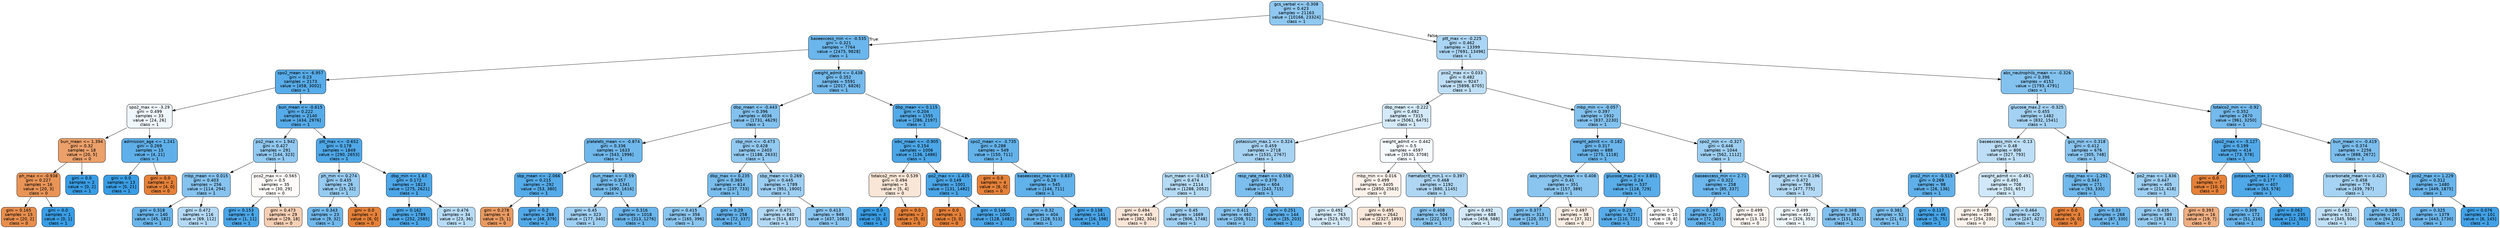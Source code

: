 digraph Tree {
node [shape=box, style="filled, rounded", color="black", fontname="helvetica"] ;
edge [fontname="helvetica"] ;
0 [label="gcs_verbal <= -0.308\ngini = 0.423\nsamples = 21163\nvalue = [10166, 23324]\nclass = 1", fillcolor="#8fc8f0"] ;
1 [label="baseexcess_min <= -0.535\ngini = 0.321\nsamples = 7764\nvalue = [2475, 9828]\nclass = 1", fillcolor="#6bb6ec"] ;
0 -> 1 [labeldistance=2.5, labelangle=45, headlabel="True"] ;
2 [label="spo2_mean <= -6.957\ngini = 0.23\nsamples = 2173\nvalue = [458, 3002]\nclass = 1", fillcolor="#57ace9"] ;
1 -> 2 ;
3 [label="spo2_max <= -3.29\ngini = 0.499\nsamples = 33\nvalue = [24, 26]\nclass = 1", fillcolor="#f0f7fd"] ;
2 -> 3 ;
4 [label="bun_mean <= 1.394\ngini = 0.32\nsamples = 18\nvalue = [20, 5]\nclass = 0", fillcolor="#eca06a"] ;
3 -> 4 ;
5 [label="ph_max <= -0.938\ngini = 0.227\nsamples = 16\nvalue = [20, 3]\nclass = 0", fillcolor="#e99457"] ;
4 -> 5 ;
6 [label="gini = 0.165\nsamples = 15\nvalue = [20, 2]\nclass = 0", fillcolor="#e88e4d"] ;
5 -> 6 ;
7 [label="gini = 0.0\nsamples = 1\nvalue = [0, 1]\nclass = 1", fillcolor="#399de5"] ;
5 -> 7 ;
8 [label="gini = 0.0\nsamples = 2\nvalue = [0, 2]\nclass = 1", fillcolor="#399de5"] ;
4 -> 8 ;
9 [label="admission_age <= 1.241\ngini = 0.269\nsamples = 15\nvalue = [4, 21]\nclass = 1", fillcolor="#5fb0ea"] ;
3 -> 9 ;
10 [label="gini = 0.0\nsamples = 13\nvalue = [0, 21]\nclass = 1", fillcolor="#399de5"] ;
9 -> 10 ;
11 [label="gini = 0.0\nsamples = 2\nvalue = [4, 0]\nclass = 0", fillcolor="#e58139"] ;
9 -> 11 ;
12 [label="bun_mean <= -0.615\ngini = 0.222\nsamples = 2140\nvalue = [434, 2976]\nclass = 1", fillcolor="#56abe9"] ;
2 -> 12 ;
13 [label="po2_max <= 1.942\ngini = 0.427\nsamples = 291\nvalue = [144, 323]\nclass = 1", fillcolor="#91c9f1"] ;
12 -> 13 ;
14 [label="mbp_mean <= 0.015\ngini = 0.403\nsamples = 256\nvalue = [114, 294]\nclass = 1", fillcolor="#86c3ef"] ;
13 -> 14 ;
15 [label="gini = 0.318\nsamples = 140\nvalue = [45, 182]\nclass = 1", fillcolor="#6ab5eb"] ;
14 -> 15 ;
16 [label="gini = 0.472\nsamples = 116\nvalue = [69, 112]\nclass = 1", fillcolor="#b3d9f5"] ;
14 -> 16 ;
17 [label="pco2_max <= -0.565\ngini = 0.5\nsamples = 35\nvalue = [30, 29]\nclass = 0", fillcolor="#fefbf8"] ;
13 -> 17 ;
18 [label="gini = 0.153\nsamples = 6\nvalue = [1, 11]\nclass = 1", fillcolor="#4ba6e7"] ;
17 -> 18 ;
19 [label="gini = 0.473\nsamples = 29\nvalue = [29, 18]\nclass = 0", fillcolor="#f5cfb4"] ;
17 -> 19 ;
20 [label="ptt_max <= -0.652\ngini = 0.178\nsamples = 1849\nvalue = [290, 2653]\nclass = 1", fillcolor="#4fa8e8"] ;
12 -> 20 ;
21 [label="ph_min <= 0.274\ngini = 0.435\nsamples = 26\nvalue = [15, 32]\nclass = 1", fillcolor="#96cbf1"] ;
20 -> 21 ;
22 [label="gini = 0.343\nsamples = 23\nvalue = [9, 32]\nclass = 1", fillcolor="#71b9ec"] ;
21 -> 22 ;
23 [label="gini = 0.0\nsamples = 3\nvalue = [6, 0]\nclass = 0", fillcolor="#e58139"] ;
21 -> 23 ;
24 [label="dbp_min <= 1.63\ngini = 0.172\nsamples = 1823\nvalue = [275, 2621]\nclass = 1", fillcolor="#4ea7e8"] ;
20 -> 24 ;
25 [label="gini = 0.162\nsamples = 1789\nvalue = [252, 2585]\nclass = 1", fillcolor="#4ca7e8"] ;
24 -> 25 ;
26 [label="gini = 0.476\nsamples = 34\nvalue = [23, 36]\nclass = 1", fillcolor="#b8dcf6"] ;
24 -> 26 ;
27 [label="weight_admit <= 0.438\ngini = 0.352\nsamples = 5591\nvalue = [2017, 6826]\nclass = 1", fillcolor="#74baed"] ;
1 -> 27 ;
28 [label="dbp_mean <= -0.443\ngini = 0.396\nsamples = 4036\nvalue = [1731, 4629]\nclass = 1", fillcolor="#83c2ef"] ;
27 -> 28 ;
29 [label="platelets_mean <= -0.874\ngini = 0.336\nsamples = 1633\nvalue = [543, 1996]\nclass = 1", fillcolor="#6fb8ec"] ;
28 -> 29 ;
30 [label="sbp_mean <= -2.066\ngini = 0.215\nsamples = 292\nvalue = [53, 380]\nclass = 1", fillcolor="#55abe9"] ;
29 -> 30 ;
31 [label="gini = 0.278\nsamples = 4\nvalue = [5, 1]\nclass = 0", fillcolor="#ea9a61"] ;
30 -> 31 ;
32 [label="gini = 0.2\nsamples = 288\nvalue = [48, 379]\nclass = 1", fillcolor="#52a9e8"] ;
30 -> 32 ;
33 [label="bun_mean <= -0.59\ngini = 0.357\nsamples = 1341\nvalue = [490, 1616]\nclass = 1", fillcolor="#75bbed"] ;
29 -> 33 ;
34 [label="gini = 0.45\nsamples = 323\nvalue = [177, 340]\nclass = 1", fillcolor="#a0d0f3"] ;
33 -> 34 ;
35 [label="gini = 0.316\nsamples = 1018\nvalue = [313, 1276]\nclass = 1", fillcolor="#6ab5eb"] ;
33 -> 35 ;
36 [label="sbp_min <= -0.473\ngini = 0.428\nsamples = 2403\nvalue = [1188, 2633]\nclass = 1", fillcolor="#92c9f1"] ;
28 -> 36 ;
37 [label="dbp_max <= 0.235\ngini = 0.369\nsamples = 614\nvalue = [237, 733]\nclass = 1", fillcolor="#79bded"] ;
36 -> 37 ;
38 [label="gini = 0.415\nsamples = 356\nvalue = [165, 396]\nclass = 1", fillcolor="#8bc6f0"] ;
37 -> 38 ;
39 [label="gini = 0.29\nsamples = 258\nvalue = [72, 337]\nclass = 1", fillcolor="#63b2eb"] ;
37 -> 39 ;
40 [label="sbp_mean <= 0.269\ngini = 0.445\nsamples = 1789\nvalue = [951, 1900]\nclass = 1", fillcolor="#9ccef2"] ;
36 -> 40 ;
41 [label="gini = 0.471\nsamples = 840\nvalue = [514, 837]\nclass = 1", fillcolor="#b3d9f5"] ;
40 -> 41 ;
42 [label="gini = 0.413\nsamples = 949\nvalue = [437, 1063]\nclass = 1", fillcolor="#8ac5f0"] ;
40 -> 42 ;
43 [label="dbp_mean <= 0.115\ngini = 0.204\nsamples = 1555\nvalue = [286, 2197]\nclass = 1", fillcolor="#53aae8"] ;
27 -> 43 ;
44 [label="wbc_mean <= -0.905\ngini = 0.154\nsamples = 1006\nvalue = [136, 1486]\nclass = 1", fillcolor="#4ba6e7"] ;
43 -> 44 ;
45 [label="totalco2_min <= 0.539\ngini = 0.494\nsamples = 5\nvalue = [5, 4]\nclass = 0", fillcolor="#fae6d7"] ;
44 -> 45 ;
46 [label="gini = 0.0\nsamples = 3\nvalue = [0, 4]\nclass = 1", fillcolor="#399de5"] ;
45 -> 46 ;
47 [label="gini = 0.0\nsamples = 2\nvalue = [5, 0]\nclass = 0", fillcolor="#e58139"] ;
45 -> 47 ;
48 [label="po2_max <= -1.435\ngini = 0.149\nsamples = 1001\nvalue = [131, 1482]\nclass = 1", fillcolor="#4ba6e7"] ;
44 -> 48 ;
49 [label="gini = 0.0\nsamples = 1\nvalue = [3, 0]\nclass = 0", fillcolor="#e58139"] ;
48 -> 49 ;
50 [label="gini = 0.146\nsamples = 1000\nvalue = [128, 1482]\nclass = 1", fillcolor="#4aa5e7"] ;
48 -> 50 ;
51 [label="spo2_mean <= -3.735\ngini = 0.288\nsamples = 549\nvalue = [150, 711]\nclass = 1", fillcolor="#63b2ea"] ;
43 -> 51 ;
52 [label="gini = 0.0\nsamples = 4\nvalue = [6, 0]\nclass = 0", fillcolor="#e58139"] ;
51 -> 52 ;
53 [label="baseexcess_max <= 0.837\ngini = 0.28\nsamples = 545\nvalue = [144, 711]\nclass = 1", fillcolor="#61b1ea"] ;
51 -> 53 ;
54 [label="gini = 0.32\nsamples = 404\nvalue = [128, 513]\nclass = 1", fillcolor="#6ab5eb"] ;
53 -> 54 ;
55 [label="gini = 0.138\nsamples = 141\nvalue = [16, 198]\nclass = 1", fillcolor="#49a5e7"] ;
53 -> 55 ;
56 [label="ptt_max <= -0.225\ngini = 0.462\nsamples = 13399\nvalue = [7691, 13496]\nclass = 1", fillcolor="#aad5f4"] ;
0 -> 56 [labeldistance=2.5, labelangle=-45, headlabel="False"] ;
57 [label="pco2_max <= 0.033\ngini = 0.482\nsamples = 9247\nvalue = [5898, 8705]\nclass = 1", fillcolor="#bfdff7"] ;
56 -> 57 ;
58 [label="dbp_mean <= -0.222\ngini = 0.492\nsamples = 7315\nvalue = [5061, 6475]\nclass = 1", fillcolor="#d4eaf9"] ;
57 -> 58 ;
59 [label="potassium_max.1 <= 0.324\ngini = 0.459\nsamples = 2718\nvalue = [1531, 2767]\nclass = 1", fillcolor="#a7d3f3"] ;
58 -> 59 ;
60 [label="bun_mean <= -0.615\ngini = 0.474\nsamples = 2114\nvalue = [1288, 2052]\nclass = 1", fillcolor="#b5dbf5"] ;
59 -> 60 ;
61 [label="gini = 0.494\nsamples = 445\nvalue = [382, 304]\nclass = 0", fillcolor="#fae5d7"] ;
60 -> 61 ;
62 [label="gini = 0.45\nsamples = 1669\nvalue = [906, 1748]\nclass = 1", fillcolor="#a0d0f2"] ;
60 -> 62 ;
63 [label="resp_rate_mean <= 0.558\ngini = 0.379\nsamples = 604\nvalue = [243, 715]\nclass = 1", fillcolor="#7cbeee"] ;
59 -> 63 ;
64 [label="gini = 0.411\nsamples = 460\nvalue = [208, 512]\nclass = 1", fillcolor="#89c5f0"] ;
63 -> 64 ;
65 [label="gini = 0.251\nsamples = 144\nvalue = [35, 203]\nclass = 1", fillcolor="#5baee9"] ;
63 -> 65 ;
66 [label="weight_admit <= 0.442\ngini = 0.5\nsamples = 4597\nvalue = [3530, 3708]\nclass = 1", fillcolor="#f5fafe"] ;
58 -> 66 ;
67 [label="mbp_min <= 0.016\ngini = 0.499\nsamples = 3405\nvalue = [2850, 2563]\nclass = 0", fillcolor="#fcf2eb"] ;
66 -> 67 ;
68 [label="gini = 0.492\nsamples = 763\nvalue = [523, 670]\nclass = 1", fillcolor="#d4e9f9"] ;
67 -> 68 ;
69 [label="gini = 0.495\nsamples = 2642\nvalue = [2327, 1893]\nclass = 0", fillcolor="#fae8da"] ;
67 -> 69 ;
70 [label="hematocrit_min.1 <= 0.397\ngini = 0.468\nsamples = 1192\nvalue = [680, 1145]\nclass = 1", fillcolor="#afd7f4"] ;
66 -> 70 ;
71 [label="gini = 0.408\nsamples = 504\nvalue = [222, 557]\nclass = 1", fillcolor="#88c4ef"] ;
70 -> 71 ;
72 [label="gini = 0.492\nsamples = 688\nvalue = [458, 588]\nclass = 1", fillcolor="#d3e9f9"] ;
70 -> 72 ;
73 [label="mbp_min <= -0.057\ngini = 0.397\nsamples = 1932\nvalue = [837, 2230]\nclass = 1", fillcolor="#83c2ef"] ;
57 -> 73 ;
74 [label="weight_admit <= -0.182\ngini = 0.317\nsamples = 888\nvalue = [275, 1118]\nclass = 1", fillcolor="#6ab5eb"] ;
73 -> 74 ;
75 [label="abs_eosinophils_mean <= 0.408\ngini = 0.41\nsamples = 351\nvalue = [157, 389]\nclass = 1", fillcolor="#89c5ef"] ;
74 -> 75 ;
76 [label="gini = 0.377\nsamples = 313\nvalue = [120, 357]\nclass = 1", fillcolor="#7cbeee"] ;
75 -> 76 ;
77 [label="gini = 0.497\nsamples = 38\nvalue = [37, 32]\nclass = 0", fillcolor="#fbeee4"] ;
75 -> 77 ;
78 [label="glucose_max.2 <= 3.851\ngini = 0.24\nsamples = 537\nvalue = [118, 729]\nclass = 1", fillcolor="#59ade9"] ;
74 -> 78 ;
79 [label="gini = 0.23\nsamples = 527\nvalue = [110, 721]\nclass = 1", fillcolor="#57ace9"] ;
78 -> 79 ;
80 [label="gini = 0.5\nsamples = 10\nvalue = [8, 8]\nclass = 0", fillcolor="#ffffff"] ;
78 -> 80 ;
81 [label="spo2_min <= -0.327\ngini = 0.446\nsamples = 1044\nvalue = [562, 1112]\nclass = 1", fillcolor="#9dcff2"] ;
73 -> 81 ;
82 [label="baseexcess_min <= 2.71\ngini = 0.322\nsamples = 258\nvalue = [85, 337]\nclass = 1", fillcolor="#6bb6ec"] ;
81 -> 82 ;
83 [label="gini = 0.297\nsamples = 242\nvalue = [72, 325]\nclass = 1", fillcolor="#65b3eb"] ;
82 -> 83 ;
84 [label="gini = 0.499\nsamples = 16\nvalue = [13, 12]\nclass = 0", fillcolor="#fdf5f0"] ;
82 -> 84 ;
85 [label="weight_admit <= 0.196\ngini = 0.472\nsamples = 786\nvalue = [477, 775]\nclass = 1", fillcolor="#b3d9f5"] ;
81 -> 85 ;
86 [label="gini = 0.499\nsamples = 432\nvalue = [326, 353]\nclass = 1", fillcolor="#f0f8fd"] ;
85 -> 86 ;
87 [label="gini = 0.388\nsamples = 354\nvalue = [151, 422]\nclass = 1", fillcolor="#80c0ee"] ;
85 -> 87 ;
88 [label="abs_neutrophils_mean <= -0.326\ngini = 0.396\nsamples = 4152\nvalue = [1793, 4791]\nclass = 1", fillcolor="#83c2ef"] ;
56 -> 88 ;
89 [label="glucose_max.2 <= -0.325\ngini = 0.455\nsamples = 1482\nvalue = [832, 1541]\nclass = 1", fillcolor="#a4d2f3"] ;
88 -> 89 ;
90 [label="baseexcess_min <= -0.13\ngini = 0.48\nsamples = 806\nvalue = [527, 793]\nclass = 1", fillcolor="#bddef6"] ;
89 -> 90 ;
91 [label="pco2_min <= -0.515\ngini = 0.269\nsamples = 98\nvalue = [26, 136]\nclass = 1", fillcolor="#5fb0ea"] ;
90 -> 91 ;
92 [label="gini = 0.381\nsamples = 52\nvalue = [21, 61]\nclass = 1", fillcolor="#7dbfee"] ;
91 -> 92 ;
93 [label="gini = 0.117\nsamples = 46\nvalue = [5, 75]\nclass = 1", fillcolor="#46a4e7"] ;
91 -> 93 ;
94 [label="weight_admit <= -0.491\ngini = 0.491\nsamples = 708\nvalue = [501, 657]\nclass = 1", fillcolor="#d0e8f9"] ;
90 -> 94 ;
95 [label="gini = 0.499\nsamples = 288\nvalue = [254, 230]\nclass = 0", fillcolor="#fdf3ec"] ;
94 -> 95 ;
96 [label="gini = 0.464\nsamples = 420\nvalue = [247, 427]\nclass = 1", fillcolor="#acd6f4"] ;
94 -> 96 ;
97 [label="gcs_min <= 0.318\ngini = 0.412\nsamples = 676\nvalue = [305, 748]\nclass = 1", fillcolor="#8ac5f0"] ;
89 -> 97 ;
98 [label="mbp_max <= -1.291\ngini = 0.343\nsamples = 271\nvalue = [93, 330]\nclass = 1", fillcolor="#71b9ec"] ;
97 -> 98 ;
99 [label="gini = 0.0\nsamples = 3\nvalue = [6, 0]\nclass = 0", fillcolor="#e58139"] ;
98 -> 99 ;
100 [label="gini = 0.33\nsamples = 268\nvalue = [87, 330]\nclass = 1", fillcolor="#6db7ec"] ;
98 -> 100 ;
101 [label="po2_max <= 1.836\ngini = 0.447\nsamples = 405\nvalue = [212, 418]\nclass = 1", fillcolor="#9dcff2"] ;
97 -> 101 ;
102 [label="gini = 0.435\nsamples = 389\nvalue = [193, 411]\nclass = 1", fillcolor="#96cbf1"] ;
101 -> 102 ;
103 [label="gini = 0.393\nsamples = 16\nvalue = [19, 7]\nclass = 0", fillcolor="#efaf82"] ;
101 -> 103 ;
104 [label="totalco2_min <= -0.92\ngini = 0.352\nsamples = 2670\nvalue = [961, 3250]\nclass = 1", fillcolor="#74baed"] ;
88 -> 104 ;
105 [label="spo2_max <= -5.127\ngini = 0.199\nsamples = 414\nvalue = [73, 578]\nclass = 1", fillcolor="#52a9e8"] ;
104 -> 105 ;
106 [label="gini = 0.0\nsamples = 7\nvalue = [10, 0]\nclass = 0", fillcolor="#e58139"] ;
105 -> 106 ;
107 [label="potassium_max.1 <= 0.085\ngini = 0.177\nsamples = 407\nvalue = [63, 578]\nclass = 1", fillcolor="#4fa8e8"] ;
105 -> 107 ;
108 [label="gini = 0.309\nsamples = 172\nvalue = [51, 216]\nclass = 1", fillcolor="#68b4eb"] ;
107 -> 108 ;
109 [label="gini = 0.062\nsamples = 235\nvalue = [12, 362]\nclass = 1", fillcolor="#40a0e6"] ;
107 -> 109 ;
110 [label="bun_mean <= -0.419\ngini = 0.374\nsamples = 2256\nvalue = [888, 2672]\nclass = 1", fillcolor="#7bbeee"] ;
104 -> 110 ;
111 [label="bicarbonate_mean <= 0.423\ngini = 0.458\nsamples = 776\nvalue = [439, 797]\nclass = 1", fillcolor="#a6d3f3"] ;
110 -> 111 ;
112 [label="gini = 0.482\nsamples = 531\nvalue = [345, 506]\nclass = 1", fillcolor="#c0e0f7"] ;
111 -> 112 ;
113 [label="gini = 0.369\nsamples = 245\nvalue = [94, 291]\nclass = 1", fillcolor="#79bded"] ;
111 -> 113 ;
114 [label="pco2_max <= 1.229\ngini = 0.312\nsamples = 1480\nvalue = [449, 1875]\nclass = 1", fillcolor="#68b4eb"] ;
110 -> 114 ;
115 [label="gini = 0.325\nsamples = 1379\nvalue = [443, 1730]\nclass = 1", fillcolor="#6cb6ec"] ;
114 -> 115 ;
116 [label="gini = 0.076\nsamples = 101\nvalue = [6, 145]\nclass = 1", fillcolor="#41a1e6"] ;
114 -> 116 ;
}